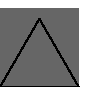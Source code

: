 beginfig(1);

u = 1cm;

z0 = (0,0);
z1 = (u,0);
z2 = z1 rotated 60;

path square;
color gray;
square = (0,0)--(u,0)--(u,u)--(0,u)--cycle;
gray = 0.4[black, white];

fill square withcolor gray;
draw z0--z1--z2--cycle;

endfig;
end
